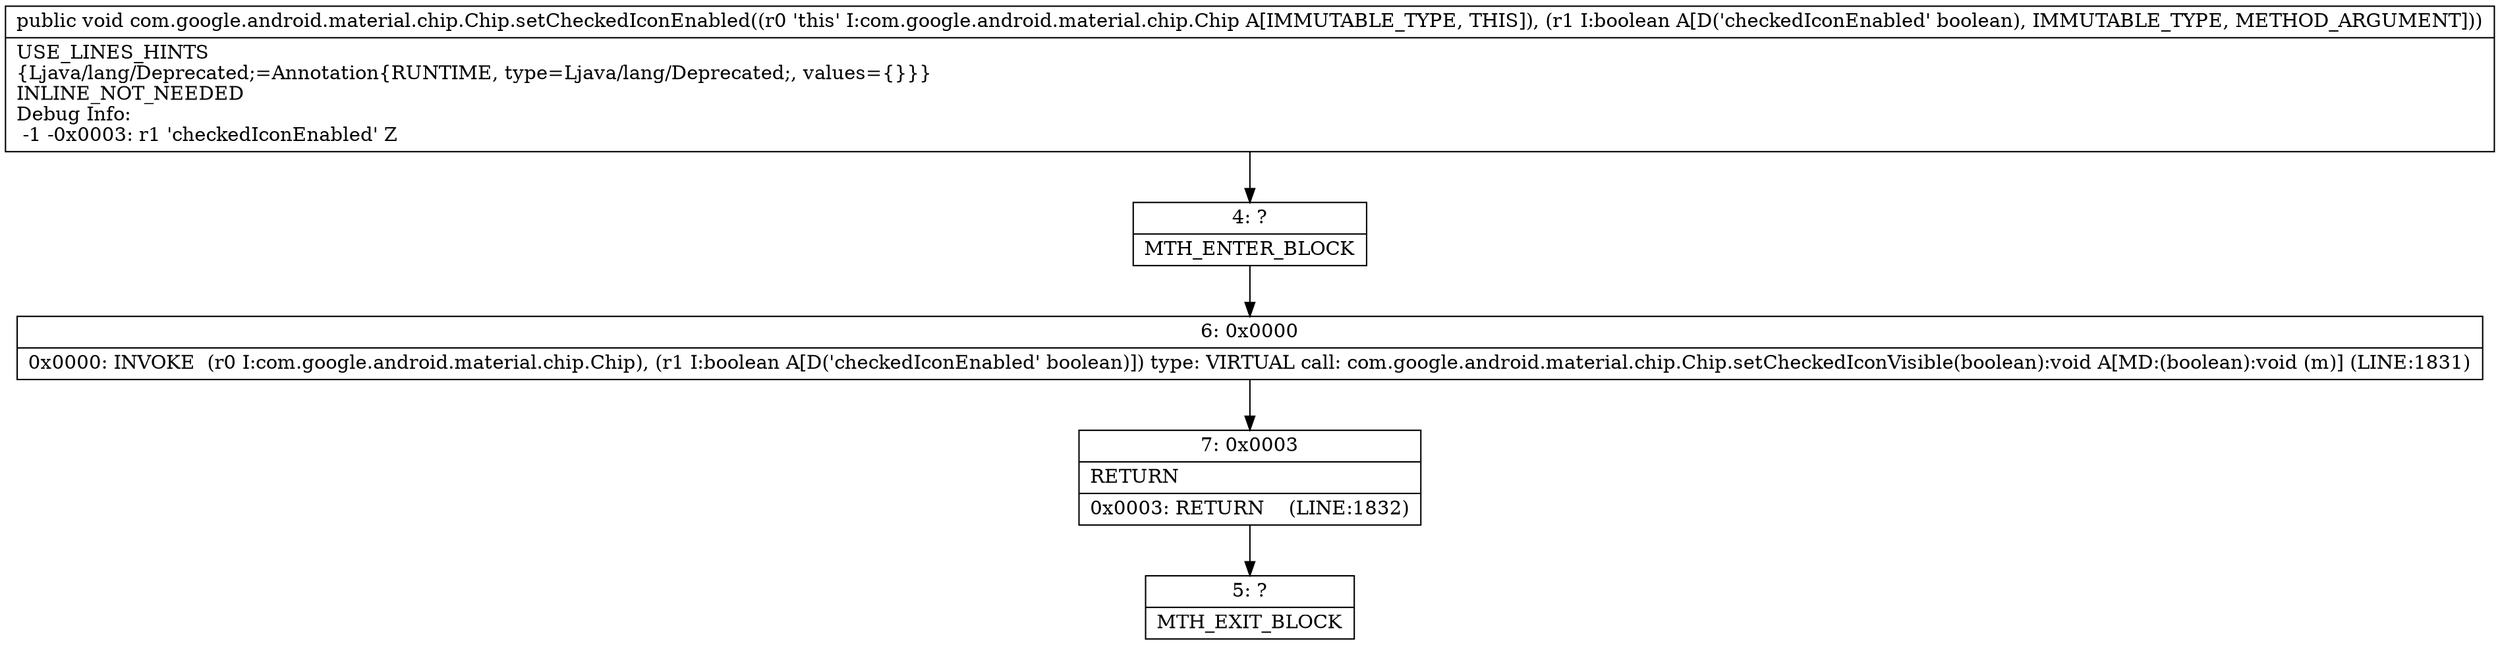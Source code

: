 digraph "CFG forcom.google.android.material.chip.Chip.setCheckedIconEnabled(Z)V" {
Node_4 [shape=record,label="{4\:\ ?|MTH_ENTER_BLOCK\l}"];
Node_6 [shape=record,label="{6\:\ 0x0000|0x0000: INVOKE  (r0 I:com.google.android.material.chip.Chip), (r1 I:boolean A[D('checkedIconEnabled' boolean)]) type: VIRTUAL call: com.google.android.material.chip.Chip.setCheckedIconVisible(boolean):void A[MD:(boolean):void (m)] (LINE:1831)\l}"];
Node_7 [shape=record,label="{7\:\ 0x0003|RETURN\l|0x0003: RETURN    (LINE:1832)\l}"];
Node_5 [shape=record,label="{5\:\ ?|MTH_EXIT_BLOCK\l}"];
MethodNode[shape=record,label="{public void com.google.android.material.chip.Chip.setCheckedIconEnabled((r0 'this' I:com.google.android.material.chip.Chip A[IMMUTABLE_TYPE, THIS]), (r1 I:boolean A[D('checkedIconEnabled' boolean), IMMUTABLE_TYPE, METHOD_ARGUMENT]))  | USE_LINES_HINTS\l\{Ljava\/lang\/Deprecated;=Annotation\{RUNTIME, type=Ljava\/lang\/Deprecated;, values=\{\}\}\}\lINLINE_NOT_NEEDED\lDebug Info:\l  \-1 \-0x0003: r1 'checkedIconEnabled' Z\l}"];
MethodNode -> Node_4;Node_4 -> Node_6;
Node_6 -> Node_7;
Node_7 -> Node_5;
}

